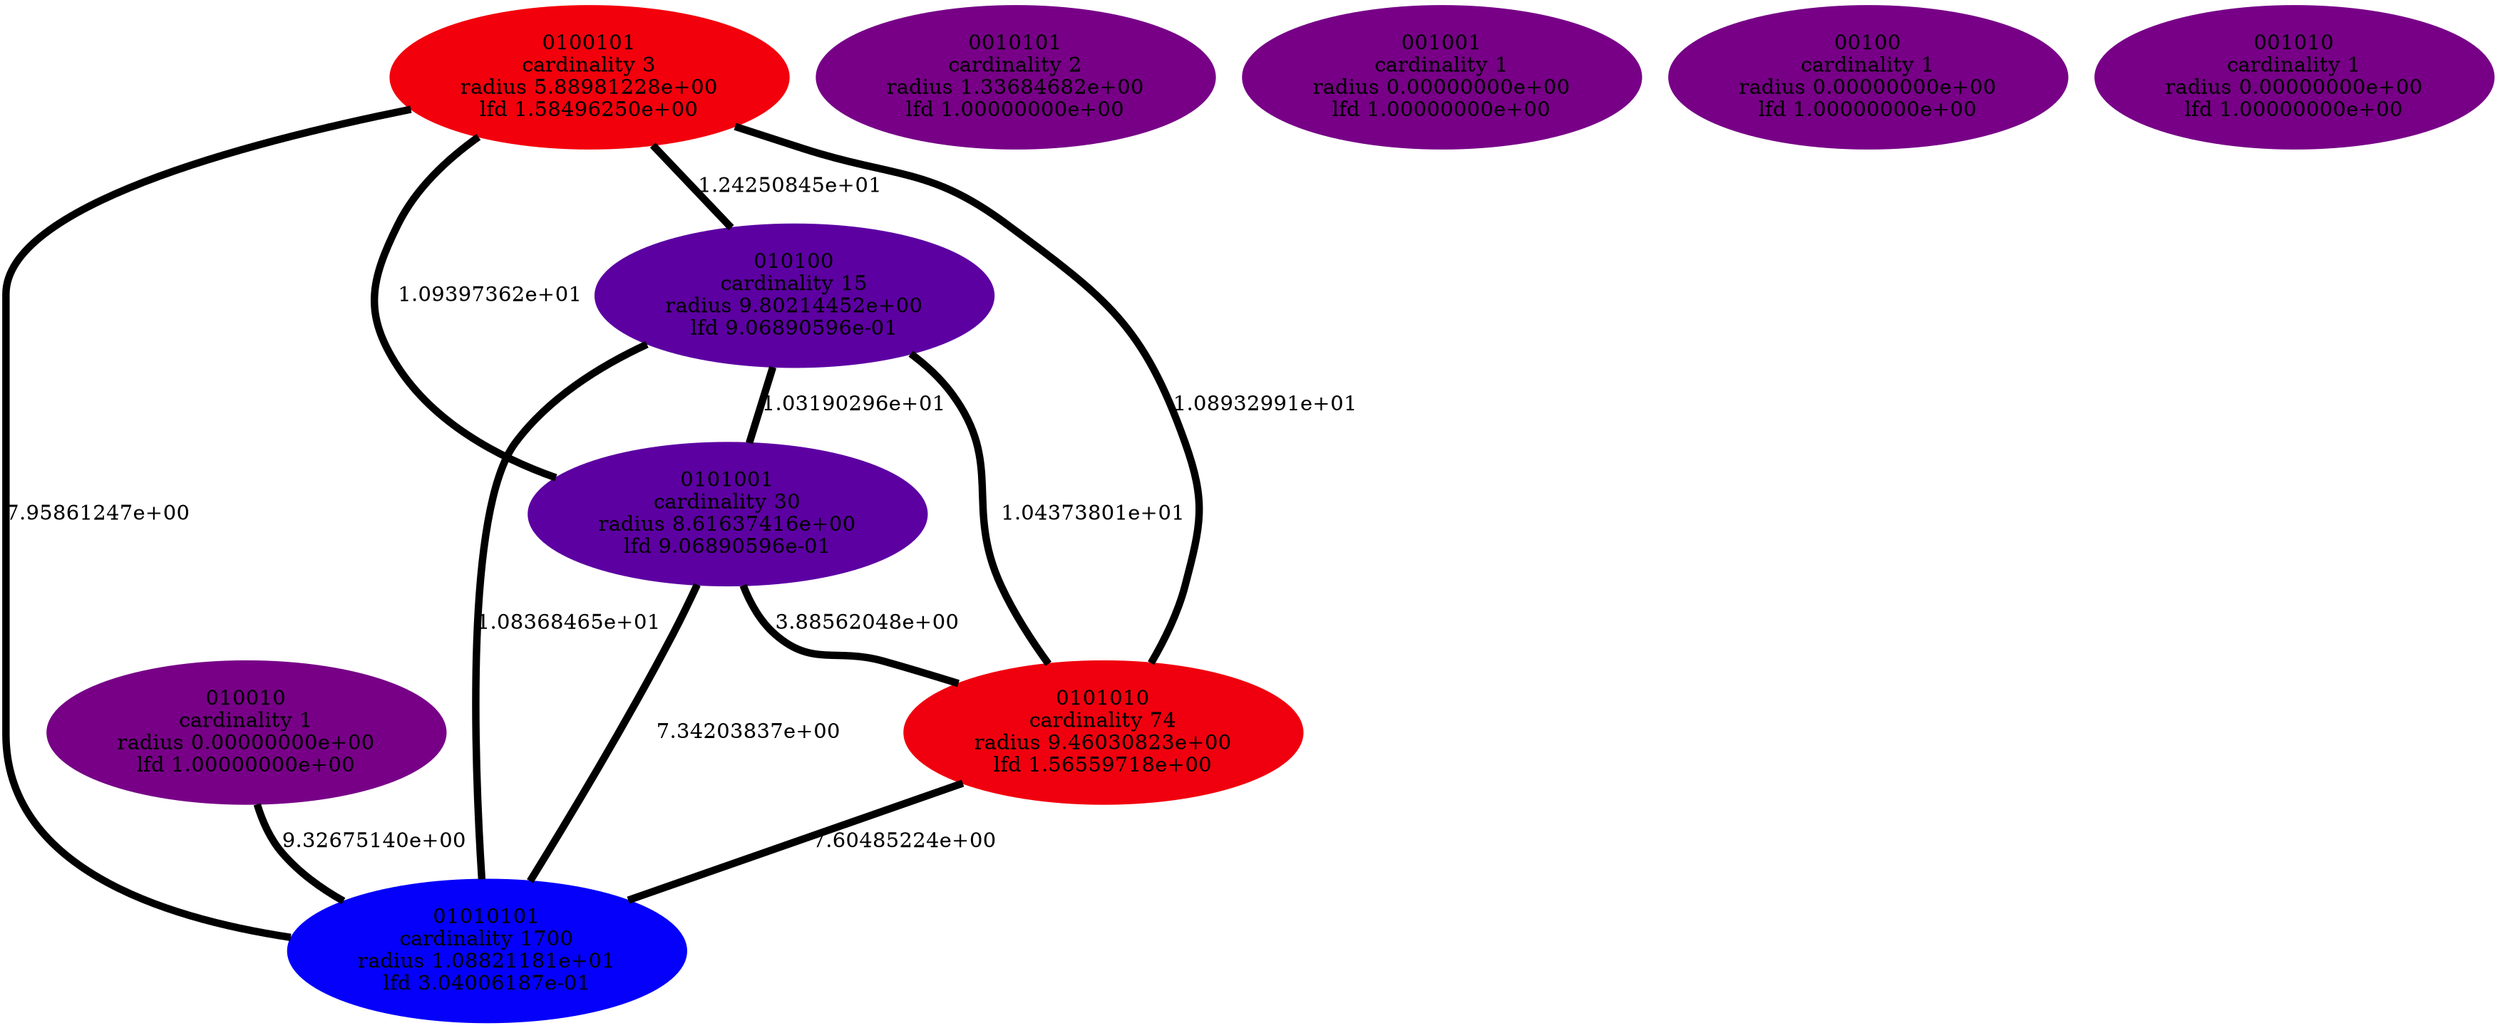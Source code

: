 graph cluster_cardinality_optimal_21 {
    edge[style=solid, penwidth="5", labeldistance="10"]
    01010101 [label="01010101\ncardinality 1700\nradius 1.08821181e+01\nlfd 3.04006187e-01", color="#0400FA", style="filled"]
    0010101 [label="0010101\ncardinality 2\nradius 1.33684682e+00\nlfd 1.00000000e+00", color="#770087", style="filled"]
    0100101 [label="0100101\ncardinality 3\nradius 5.88981228e+00\nlfd 1.58496250e+00", color="#F2000C", style="filled"]
    010010 [label="010010\ncardinality 1\nradius 0.00000000e+00\nlfd 1.00000000e+00", color="#770087", style="filled"]
    001001 [label="001001\ncardinality 1\nradius 0.00000000e+00\nlfd 1.00000000e+00", color="#770087", style="filled"]
    00100 [label="00100\ncardinality 1\nradius 0.00000000e+00\nlfd 1.00000000e+00", color="#770087", style="filled"]
    0101010 [label="0101010\ncardinality 74\nradius 9.46030823e+00\nlfd 1.56559718e+00", color="#F0000E", style="filled"]
    010100 [label="010100\ncardinality 15\nradius 9.80214452e+00\nlfd 9.06890596e-01", color="#5C00A2", style="filled"]
    001010 [label="001010\ncardinality 1\nradius 0.00000000e+00\nlfd 1.00000000e+00", color="#770087", style="filled"]
    0101001 [label="0101001\ncardinality 30\nradius 8.61637416e+00\nlfd 9.06890596e-01", color="#5C00A2", style="filled"]
    0101001 -- 0101010 [label="3.88562048e+00"]
    010010 -- 01010101 [label="9.32675140e+00"]
    0100101 -- 0101010 [label="1.08932991e+01"]
    0101001 -- 01010101 [label="7.34203837e+00"]
    0101010 -- 01010101 [label="7.60485224e+00"]
    010100 -- 01010101 [label="1.08368465e+01"]
    0100101 -- 0101001 [label="1.09397362e+01"]
    0100101 -- 01010101 [label="7.95861247e+00"]
    010100 -- 0101010 [label="1.04373801e+01"]
    010100 -- 0101001 [label="1.03190296e+01"]
    0100101 -- 010100 [label="1.24250845e+01"]
}
